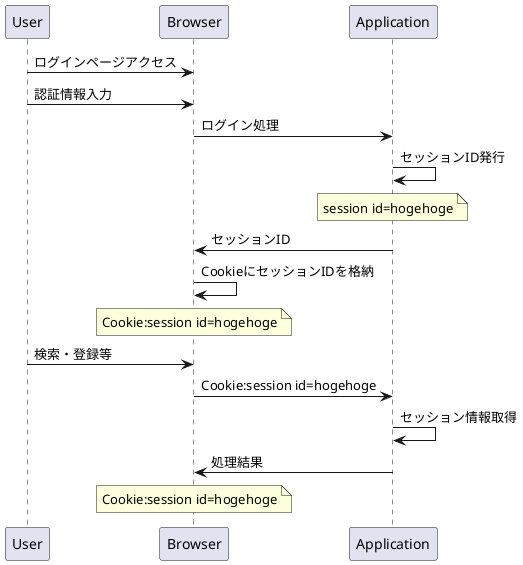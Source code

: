 @startuml React Spring 認証フロー(cookie方式)


participant User as user
participant Browser as browser
participant Application as app

user -> browser:ログインページアクセス
user -> browser:認証情報入力
browser -> app:ログイン処理
app -> app:セッションID発行
note over app:session id=hogehoge
browser <- app:セッションID
browser -> browser:CookieにセッションIDを格納
note over browser:Cookie:session id=hogehoge
user -> browser:検索・登録等
browser -> app:Cookie:session id=hogehoge
app -> app:セッション情報取得
browser <- app:処理結果
note over browser: Cookie:session id=hogehoge

@enduml